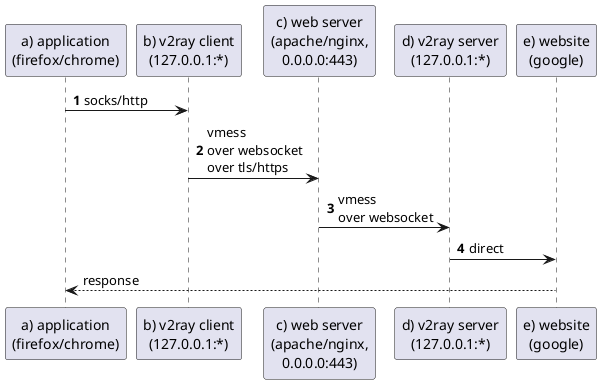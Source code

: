 @startuml v2ray
autonumber
application as "a) application\n(firefox/chrome)" -> v2ray_client as "b) v2ray client\n(127.0.0.1:*)" : socks/http
v2ray_client -> web_server as "c) web server\n(apache/nginx,\n0.0.0.0:443)" : vmess\nover websocket\nover tls/https
web_server -> v2ray_server as "d) v2ray server\n(127.0.0.1:*)" : vmess\nover websocket
v2ray_server -> website as "e) website\n(google)" : direct

autonumber stop
application <-- website : response
@enduml